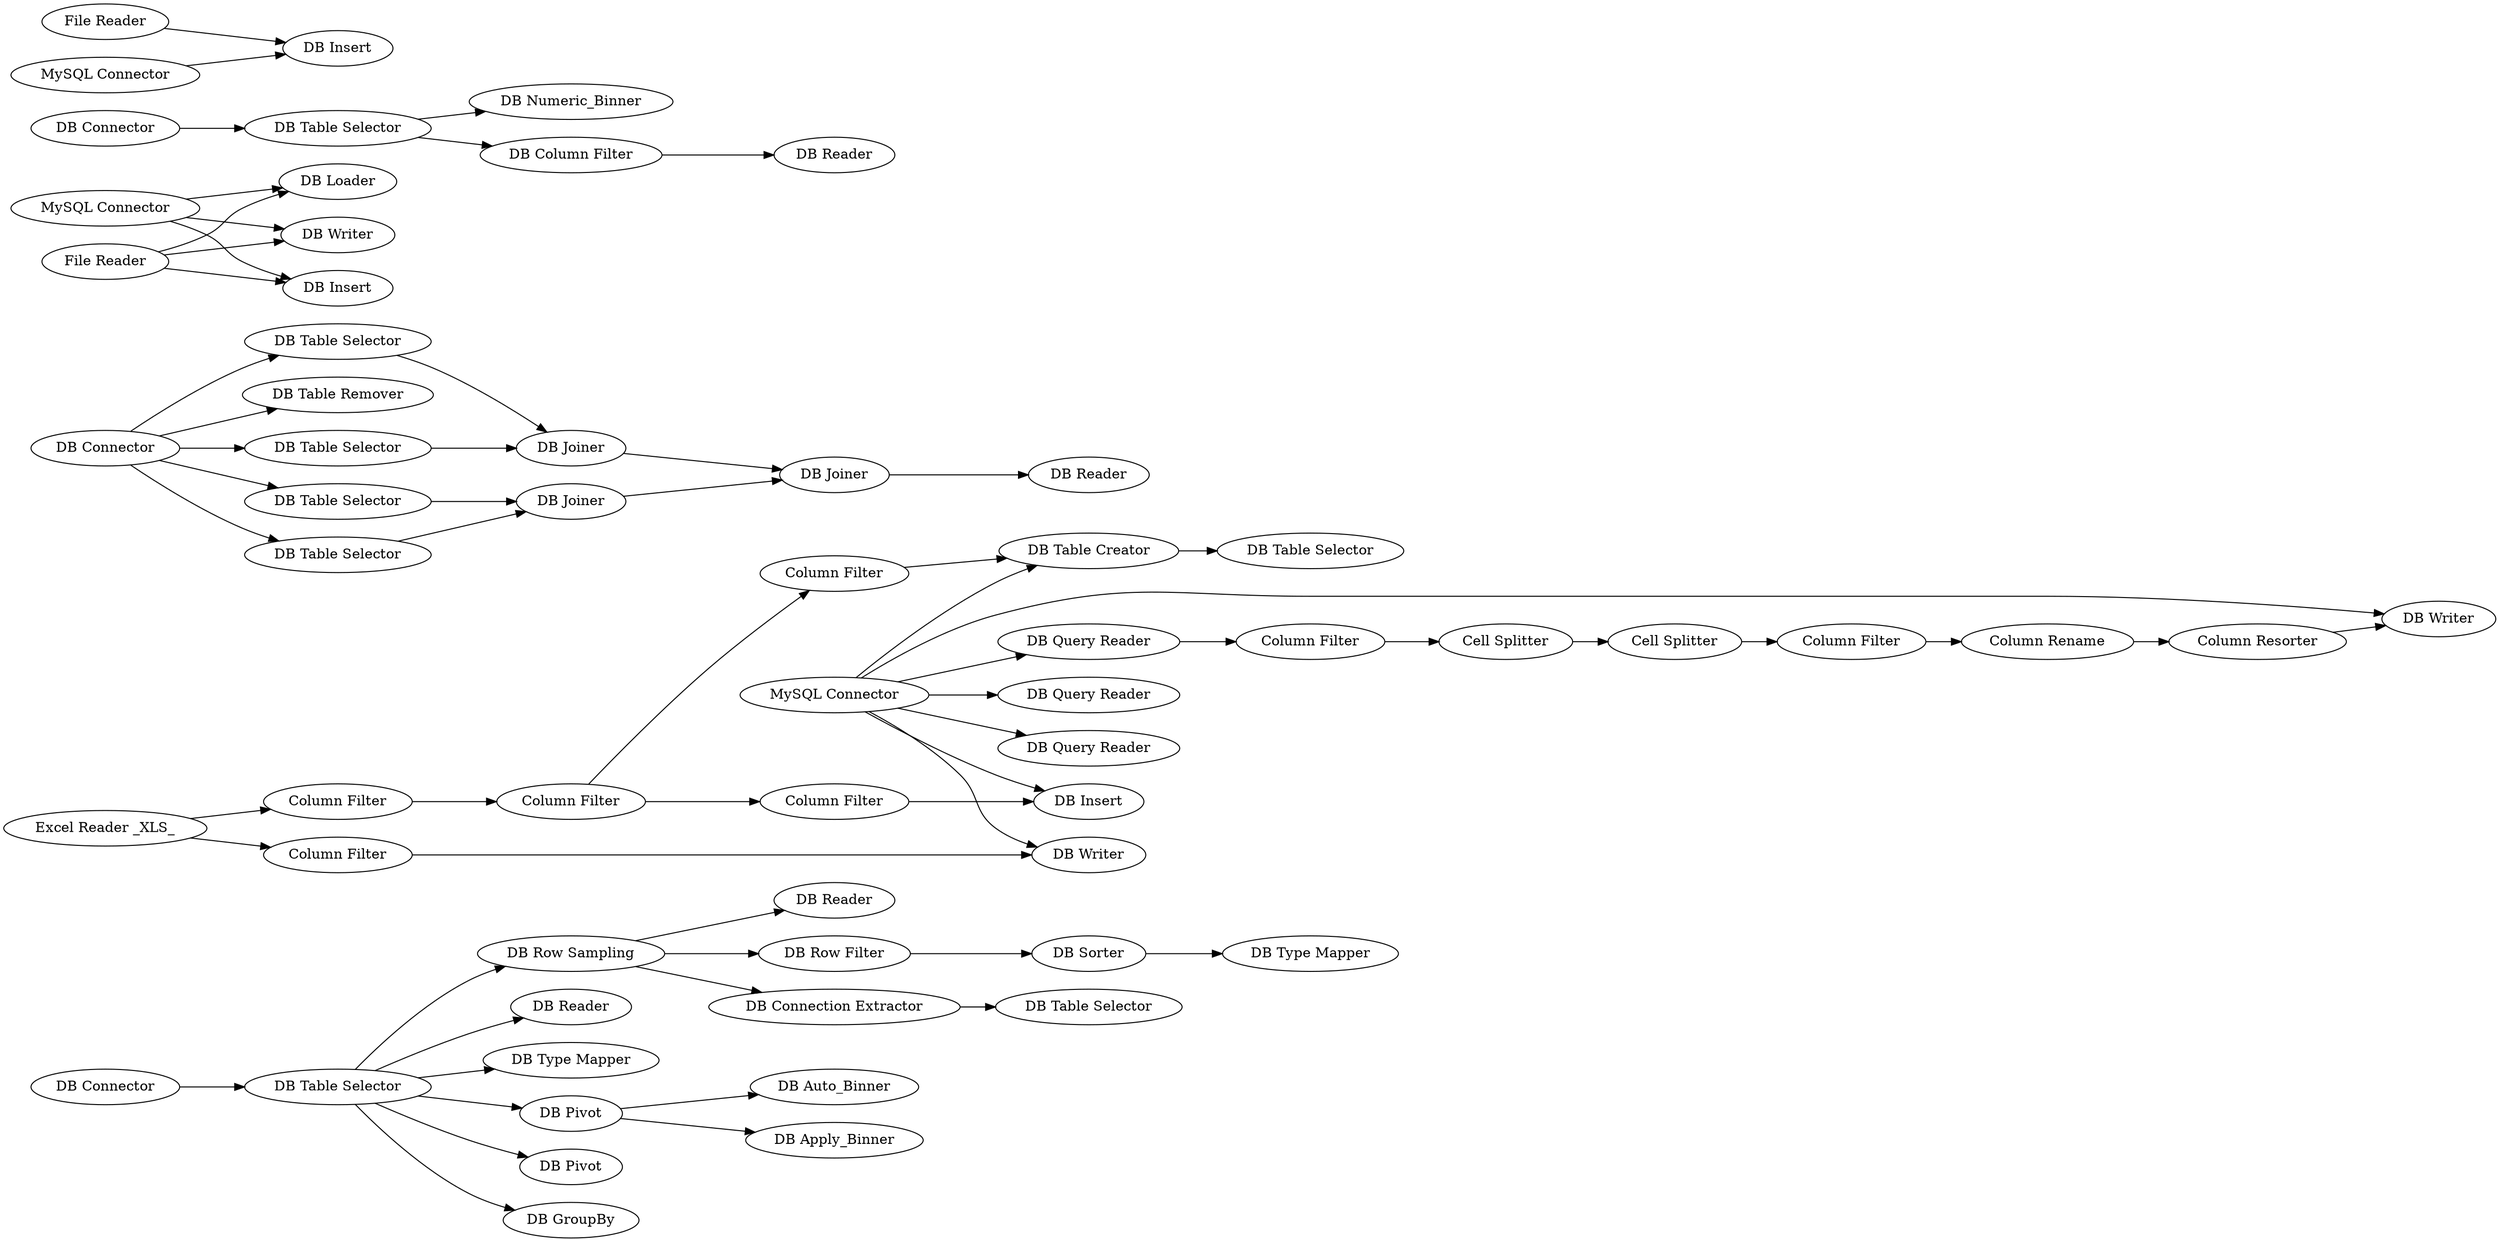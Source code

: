 digraph {
	"-2025829794739937694_65" [label="DB Row Sampling"]
	"-2025829794739937694_22" [label="Column Resorter"]
	"-2025829794739937694_66" [label="DB Reader"]
	"-2025829794739937694_286" [label="DB Reader"]
	"-2025829794739937694_29" [label="Column Filter"]
	"-2025829794739937694_26" [label="Column Rename"]
	"-2025829794739937694_293" [label="DB Row Filter"]
	"-2025829794739937694_60" [label="DB Reader"]
	"-2025829794739937694_51" [label="DB Table Selector"]
	"-2025829794739937694_55" [label="DB Table Remover"]
	"-2025829794739937694_52" [label="DB Joiner"]
	"-2025829794739937694_13654" [label="DB Type Mapper"]
	"-2025829794739937694_304" [label="DB Loader"]
	"-2025829794739937694_30" [label="Column Filter"]
	"-2025829794739937694_305" [label="DB Writer"]
	"-2025829794739937694_8" [label="DB Numeric_Binner"]
	"-2025829794739937694_288" [label="DB Connection Extractor"]
	"-2025829794739937694_6" [label="DB Writer"]
	"-2025829794739937694_27" [label="DB Query Reader"]
	"-2025829794739937694_289" [label="DB Table Selector"]
	"-2025829794739937694_39" [label="DB Column Filter"]
	"-2025829794739937694_46" [label="Column Filter"]
	"-2025829794739937694_38" [label="DB Reader"]
	"-2025829794739937694_299" [label="DB Insert"]
	"-2025829794739937694_56" [label="DB Table Selector"]
	"-2025829794739937694_53" [label="DB Table Selector"]
	"-2025829794739937694_13" [label="MySQL Connector"]
	"-2025829794739937694_45" [label="DB Table Selector"]
	"-2025829794739937694_294" [label="DB Sorter"]
	"-2025829794739937694_297" [label="DB Type Mapper"]
	"-2025829794739937694_64" [label="DB Pivot"]
	"-2025829794739937694_34" [label="Column Filter"]
	"-2025829794739937694_44" [label="DB Table Creator"]
	"-2025829794739937694_28" [label="DB Writer"]
	"-2025829794739937694_49" [label="DB Insert"]
	"-2025829794739937694_25" [label="Column Filter"]
	"-2025829794739937694_63" [label="DB Pivot"]
	"-2025829794739937694_15" [label="DB Query Reader"]
	"-2025829794739937694_58" [label="DB Joiner"]
	"-2025829794739937694_19" [label="Excel Reader _XLS_"]
	"-2025829794739937694_59" [label="DB Joiner"]
	"-2025829794739937694_37" [label="DB Table Selector"]
	"-2025829794739937694_300" [label="File Reader"]
	"-2025829794739937694_5" [label="DB Query Reader"]
	"-2025829794739937694_24" [label="Cell Splitter"]
	"-2025829794739937694_61" [label="DB Connector"]
	"-2025829794739937694_291" [label="DB Auto_Binner"]
	"-2025829794739937694_36" [label="DB Connector"]
	"-2025829794739937694_57" [label="DB Table Selector"]
	"-2025829794739937694_290" [label="DB Apply_Binner"]
	"-2025829794739937694_298" [label="MySQL Connector"]
	"-2025829794739937694_20" [label="Column Filter"]
	"-2025829794739937694_302" [label="MySQL Connector"]
	"-2025829794739937694_303" [label="File Reader"]
	"-2025829794739937694_50" [label="DB Connector"]
	"-2025829794739937694_292" [label="DB GroupBy"]
	"-2025829794739937694_18" [label="Column Filter"]
	"-2025829794739937694_301" [label="DB Insert"]
	"-2025829794739937694_23" [label="Cell Splitter"]
	"-2025829794739937694_62" [label="DB Table Selector"]
	"-2025829794739937694_61" -> "-2025829794739937694_62"
	"-2025829794739937694_65" -> "-2025829794739937694_66"
	"-2025829794739937694_57" -> "-2025829794739937694_58"
	"-2025829794739937694_62" -> "-2025829794739937694_63"
	"-2025829794739937694_23" -> "-2025829794739937694_24"
	"-2025829794739937694_26" -> "-2025829794739937694_22"
	"-2025829794739937694_37" -> "-2025829794739937694_8"
	"-2025829794739937694_302" -> "-2025829794739937694_304"
	"-2025829794739937694_13" -> "-2025829794739937694_27"
	"-2025829794739937694_65" -> "-2025829794739937694_288"
	"-2025829794739937694_62" -> "-2025829794739937694_64"
	"-2025829794739937694_302" -> "-2025829794739937694_301"
	"-2025829794739937694_36" -> "-2025829794739937694_37"
	"-2025829794739937694_5" -> "-2025829794739937694_18"
	"-2025829794739937694_25" -> "-2025829794739937694_26"
	"-2025829794739937694_50" -> "-2025829794739937694_51"
	"-2025829794739937694_302" -> "-2025829794739937694_305"
	"-2025829794739937694_59" -> "-2025829794739937694_60"
	"-2025829794739937694_300" -> "-2025829794739937694_299"
	"-2025829794739937694_51" -> "-2025829794739937694_52"
	"-2025829794739937694_22" -> "-2025829794739937694_6"
	"-2025829794739937694_303" -> "-2025829794739937694_304"
	"-2025829794739937694_62" -> "-2025829794739937694_292"
	"-2025829794739937694_50" -> "-2025829794739937694_53"
	"-2025829794739937694_13" -> "-2025829794739937694_44"
	"-2025829794739937694_50" -> "-2025829794739937694_56"
	"-2025829794739937694_303" -> "-2025829794739937694_301"
	"-2025829794739937694_58" -> "-2025829794739937694_59"
	"-2025829794739937694_20" -> "-2025829794739937694_28"
	"-2025829794739937694_34" -> "-2025829794739937694_44"
	"-2025829794739937694_65" -> "-2025829794739937694_293"
	"-2025829794739937694_298" -> "-2025829794739937694_299"
	"-2025829794739937694_294" -> "-2025829794739937694_297"
	"-2025829794739937694_62" -> "-2025829794739937694_286"
	"-2025829794739937694_30" -> "-2025829794739937694_34"
	"-2025829794739937694_46" -> "-2025829794739937694_49"
	"-2025829794739937694_303" -> "-2025829794739937694_305"
	"-2025829794739937694_50" -> "-2025829794739937694_55"
	"-2025829794739937694_288" -> "-2025829794739937694_289"
	"-2025829794739937694_64" -> "-2025829794739937694_291"
	"-2025829794739937694_293" -> "-2025829794739937694_294"
	"-2025829794739937694_62" -> "-2025829794739937694_65"
	"-2025829794739937694_53" -> "-2025829794739937694_52"
	"-2025829794739937694_29" -> "-2025829794739937694_30"
	"-2025829794739937694_13" -> "-2025829794739937694_5"
	"-2025829794739937694_50" -> "-2025829794739937694_57"
	"-2025829794739937694_39" -> "-2025829794739937694_38"
	"-2025829794739937694_24" -> "-2025829794739937694_25"
	"-2025829794739937694_30" -> "-2025829794739937694_46"
	"-2025829794739937694_62" -> "-2025829794739937694_13654"
	"-2025829794739937694_52" -> "-2025829794739937694_59"
	"-2025829794739937694_37" -> "-2025829794739937694_39"
	"-2025829794739937694_13" -> "-2025829794739937694_28"
	"-2025829794739937694_56" -> "-2025829794739937694_58"
	"-2025829794739937694_44" -> "-2025829794739937694_45"
	"-2025829794739937694_18" -> "-2025829794739937694_23"
	"-2025829794739937694_13" -> "-2025829794739937694_6"
	"-2025829794739937694_13" -> "-2025829794739937694_15"
	"-2025829794739937694_19" -> "-2025829794739937694_20"
	"-2025829794739937694_13" -> "-2025829794739937694_49"
	"-2025829794739937694_19" -> "-2025829794739937694_29"
	"-2025829794739937694_64" -> "-2025829794739937694_290"
	rankdir=LR
}
